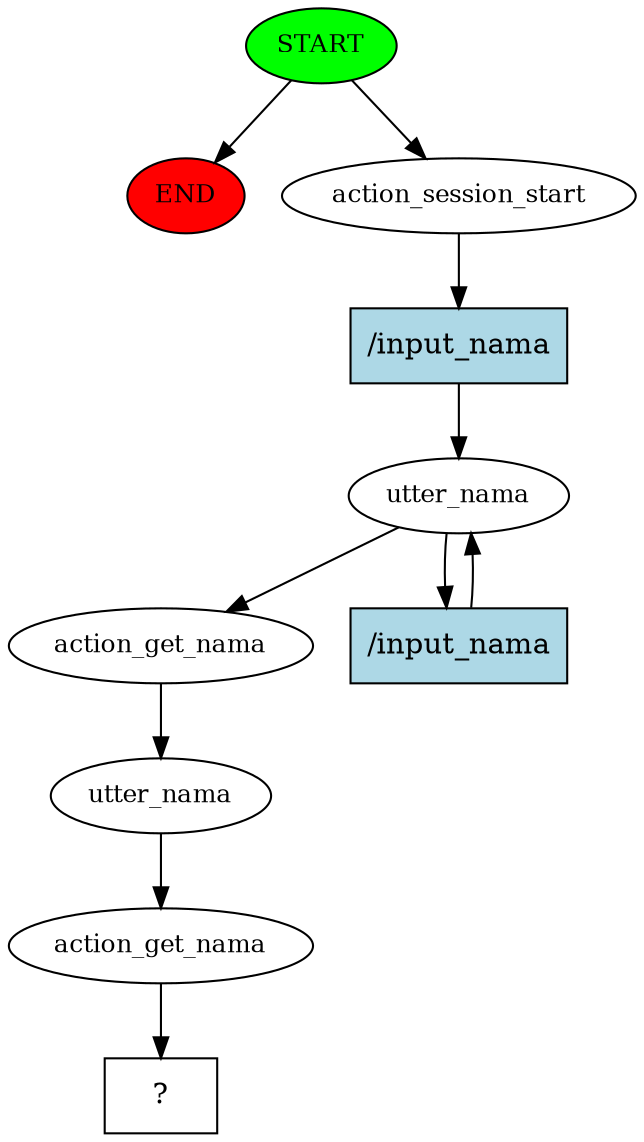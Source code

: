 digraph  {
0 [class="start active", fillcolor=green, fontsize=12, label=START, style=filled];
"-1" [class=end, fillcolor=red, fontsize=12, label=END, style=filled];
1 [class=active, fontsize=12, label=action_session_start];
2 [class=active, fontsize=12, label=utter_nama];
4 [class=active, fontsize=12, label=action_get_nama];
5 [class=active, fontsize=12, label=utter_nama];
6 [class=active, fontsize=12, label=action_get_nama];
7 [class="intent dashed active", label="  ?  ", shape=rect];
8 [class="intent active", fillcolor=lightblue, label="/input_nama", shape=rect, style=filled];
9 [class="intent active", fillcolor=lightblue, label="/input_nama", shape=rect, style=filled];
0 -> "-1"  [class="", key=NONE, label=""];
0 -> 1  [class=active, key=NONE, label=""];
1 -> 8  [class=active, key=0];
2 -> 4  [class=active, key=NONE, label=""];
2 -> 9  [class=active, key=0];
4 -> 5  [class=active, key=NONE, label=""];
5 -> 6  [class=active, key=NONE, label=""];
6 -> 7  [class=active, key=NONE, label=""];
8 -> 2  [class=active, key=0];
9 -> 2  [class=active, key=0];
}
